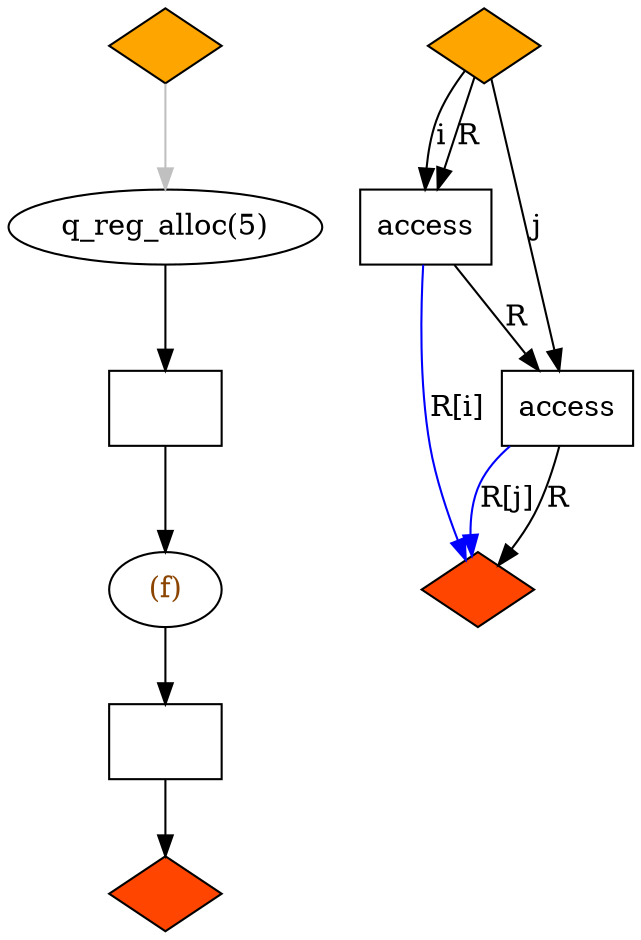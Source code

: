 digraph regalloc {
	init1 [label="" fillcolor=orange shape=diamond style=filled]
	fin1 [label="" fillcolor=orangered shape=diamond style=filled]
	alloc [label="q_reg_alloc(5)" shape=ellipse]
	init1 -> alloc [color=grey]
	op1 [label="" shape=rect]
	alloc -> op1 [color=black]
	f [label="(f)" fontcolor=darkorange4 shape=ellipse]
	op1 -> f [color=black]
	op2 [label="" shape=rect]
	f -> op2 [color=black]
	op2 -> fin1 [color=black]
	init2 [label="" fillcolor=orange shape=diamond style=filled]
	fin2 [label="" fillcolor=orangered shape=diamond style=filled]
	init2 -> access [label=i color=black]
	access [label=access shape=rect]
	init2 -> access [label=R color=black]
	access2 [label=access shape=rect]
	init2 -> access2 [label=j color=black]
	access -> fin2 [label="R[i]" color=blue]
	access -> access2 [label=R color=black]
	access2 -> fin2 [label="R[j]" color=blue]
	access2 -> fin2 [label=R color=black]
}
